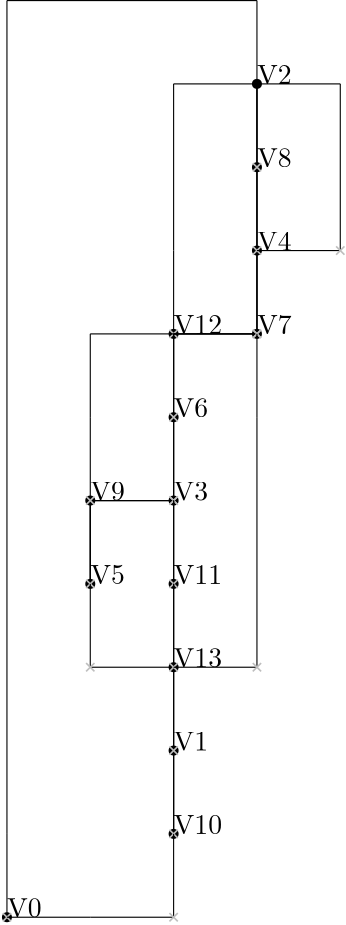 <?xml version="1.0"?>
    <!DOCTYPE ipe SYSTEM "ipe.dtd">
    <ipe version="70005" creator="Ipe 7.1.4">
    <info created="D:20131106154934" modified="D:20131106160041"/>
    <preamble>\usepackage[english]{babel}</preamble>
    <ipestyle name="basic">
    <symbol name="arrow/arc(spx)">
    <path stroke="sym-stroke" fill="sym-stroke" pen="sym-pen">
    0 0 m
    -1 0.333 l
    -1 -0.333 l
    h
    </path>
    </symbol>
    <symbol name="arrow/farc(spx)">
    <path stroke="sym-stroke" fill="white" pen="sym-pen">
    0 0 m
    -1 0.333 l
    -1 -0.333 l
    h
    </path>
    </symbol>
    <symbol name="mark/circle(sx)" transformations="translations">
    <path fill="sym-stroke">
    0.6 0 0 0.6 0 0 e
    0.4 0 0 0.4 0 0 e
    </path>
    </symbol>
    <symbol name="mark/disk(sx)" transformations="translations">
    <path fill="sym-stroke">
    0.6 0 0 0.6 0 0 e
    </path>
    </symbol>
    <symbol name="mark/fdisk(sfx)" transformations="translations">
    <group>
    <path fill="sym-fill">
    0.5 0 0 0.5 0 0 e
    </path>
    <path fill="sym-stroke" fillrule="eofill">
    0.6 0 0 0.6 0 0 e
    0.4 0 0 0.4 0 0 e
    </path>
    </group>
    </symbol>
    <symbol name="mark/box(sx)" transformations="translations">
    <path fill="sym-stroke" fillrule="eofill">
    -0.6 -0.6 m
    0.6 -0.6 l
    0.6 0.6 l
    -0.6 0.6 l
    h
    -0.4 -0.4 m
    0.4 -0.4 l
    0.4 0.4 l
    -0.4 0.4 l
    h
    </path>
    </symbol>
    <symbol name="mark/square(sx)" transformations="translations">
    <path fill="sym-stroke">
    -0.6 -0.6 m
    0.6 -0.6 l
    0.6 0.6 l
    -0.6 0.6 l
    h
    </path>
    </symbol>
    <symbol name="mark/fsquare(sfx)" transformations="translations">
    <group>
    <path fill="sym-fill">
    -0.5 -0.5 m
    0.5 -0.5 l
    0.5 0.5 l
    -0.5 0.5 l
    h
    </path>
    <path fill="sym-stroke" fillrule="eofill">
    -0.6 -0.6 m
    0.6 -0.6 l
    0.6 0.6 l
    -0.6 0.6 l
    h
    -0.4 -0.4 m
    0.4 -0.4 l
    0.4 0.4 l
    -0.4 0.4 l
    h
    </path>
    </group>
    </symbol>
    <symbol name="mark/cross(sx)" transformations="translations">
    <group>
    <path fill="sym-stroke">
    -0.43 -0.57 m
    0.57 0.43 l
    0.43 0.57 l
    -0.57 -0.43 l
    h
    </path>
    <path fill="sym-stroke">
    -0.43 0.57 m
    0.57 -0.43 l
    0.43 -0.57 l
    -0.57 0.43 l
    h
    </path>
    </group>
    </symbol>
    <symbol name="arrow/fnormal(spx)">
    <path stroke="sym-stroke" fill="white" pen="sym-pen">
    0 0 m
    -1 0.333 l
    -1 -0.333 l
    h
    </path>
    </symbol>
    <symbol name="arrow/pointed(spx)">
    <path stroke="sym-stroke" fill="sym-stroke" pen="sym-pen">
    0 0 m
    -1 0.333 l
    -0.8 0 l
    -1 -0.333 l
    h
    </path>
    </symbol>
    <symbol name="arrow/fpointed(spx)">
    <path stroke="sym-stroke" fill="white" pen="sym-pen">
    0 0 m
    -1 0.333 l
    -0.8 0 l
    -1 -0.333 l
    h
    </path>
    </symbol>
    <symbol name="arrow/linear(spx)">
    <path stroke="sym-stroke" pen="sym-pen">
    -1 0.333 m
    0 0 l
    -1 -0.333 l
    </path>
    </symbol>
    <symbol name="arrow/fdouble(spx)">
    <path stroke="sym-stroke" fill="white" pen="sym-pen">
    0 0 m
    -1 0.333 l
    -1 -0.333 l
    h
    -1 0 m
    -2 0.333 l
    -2 -0.333 l
    h
    </path>
    </symbol>
    <symbol name="arrow/double(spx)">
    <path stroke="sym-stroke" fill="sym-stroke" pen="sym-pen">
    0 0 m
    -1 0.333 l
    -1 -0.333 l
    h
    -1 0 m
    -2 0.333 l
    -2 -0.333 l
    h
    </path>
    </symbol>
    <pen name="heavier" value="0.8"/>
    <pen name="fat" value="1.2"/>
    <pen name="ultrafat" value="2"/>
    <symbolsize name="large" value="5"/>
    <symbolsize name="small" value="2"/>
    <symbolsize name="tiny" value="1.1"/>
    <arrowsize name="large" value="10"/>
    <arrowsize name="small" value="5"/>
    <arrowsize name="tiny" value="3"/>
    <color name="red" value="1 0 0"/>
    <color name="green" value="0 1 0"/>
    <color name="blue" value="0 0 1"/>
    <color name="yellow" value="1 1 0"/>
    <color name="orange" value="1 0.647 0"/>
    <color name="gold" value="1 0.843 0"/>
    <color name="purple" value="0.627 0.125 0.941"/>
    <color name="gray" value="0.745"/>
    <color name="brown" value="0.647 0.165 0.165"/>
    <color name="navy" value="0 0 0.502"/>
    <color name="pink" value="1 0.753 0.796"/>
    <color name="seagreen" value="0.18 0.545 0.341"/>
    <color name="turquoise" value="0.251 0.878 0.816"/>
    <color name="violet" value="0.933 0.51 0.933"/>
    <color name="darkblue" value="0 0 0.545"/>
    <color name="darkcyan" value="0 0.545 0.545"/>
    <color name="darkgray" value="0.663"/>
    <color name="darkgreen" value="0 0.392 0"/>
    <color name="darkmagenta" value="0.545 0 0.545"/>
    <color name="darkorange" value="1 0.549 0"/>
    <color name="darkred" value="0.545 0 0"/>
    <color name="lightblue" value="0.678 0.847 0.902"/>
    <color name="lightcyan" value="0.878 1 1"/>
    <color name="lightgray" value="0.827"/>
    <color name="lightgreen" value="0.565 0.933 0.565"/>
    <color name="lightyellow" value="1 1 0.878"/>
    <dashstyle name="dashed" value="[4] 0"/>
    <dashstyle name="dotted" value="[1 3] 0"/>
    <dashstyle name="dash dotted" value="[4 2 1 2] 0"/>
    <dashstyle name="dash dot dotted" value="[4 2 1 2 1 2] 0"/>
    <textsize name="large" value="\large"/>
    <textsize name="Large" value="\Large"/>
    <textsize name="LARGE" value="\LARGE"/>
    <textsize name="huge" value="\huge"/>
    <textsize name="Huge" value="\Huge"/>
    <textsize name="small" value="\small"/>
    <textsize name="footnote" value="\footnotesize"/>
    <textsize name="tiny" value="\tiny"/>
    <textstyle name="center" begin="\begin{center}" end="\end{center}"/>
    <textstyle name="itemize" begin="\begin{itemize}" end="\end{itemize}"/>
    <textstyle name="item" begin="\begin{itemize}\item{}" end="\end{itemize}"/>
    <gridsize name="4 pts" value="4"/>
    <gridsize name="8 pts (~3 mm)" value="8"/>
    <gridsize name="16 pts (~6 mm)" value="16"/>
    <gridsize name="32 pts (~12 mm)" value="32"/>
    <gridsize name="10 pts (~3.5 mm)" value="10"/>
    <gridsize name="20 pts (~7 mm)" value="20"/>
    <gridsize name="14 pts (~5 mm)" value="14"/>
    <gridsize name="28 pts (~10 mm)" value="28"/>
    <gridsize name="56 pts (~20 mm)" value="56"/>
    <anglesize name="90 deg" value="90"/>
    <anglesize name="60 deg" value="60"/>
    <anglesize name="45 deg" value="45"/>
    <anglesize name="30 deg" value="30"/>
    <anglesize name="22.5 deg" value="22.5"/>
    <tiling name="falling" angle="-60" step="4" width="1"/>
    <tiling name="rising" angle="30" step="4" width="1"/>
    <layout paper="1000 1000" origin="0 0" frame="1000 1000" skip="32" crop="yes"/>
    </ipestyle>
    <page>
    <layer name="alpha"/>
    <view layers="alpha" active="alpha"/>
<use name="mark/disk(sx)" pos="400 500" size="normal" stroke="black"/>
<text transformations="translations" pos="400 500" stroke="black" type="label" width="190" height="10" depth="0" valign="baseline" size="normal">V0</text><use name="mark/disk(sx)" pos="460 560" size="normal" stroke="black"/>
<text transformations="translations" pos="460 560" stroke="black" type="label" width="190" height="10" depth="0" valign="baseline" size="normal">V1</text><use name="mark/disk(sx)" pos="490 800" size="normal" stroke="black"/>
<text transformations="translations" pos="490 800" stroke="black" type="label" width="190" height="10" depth="0" valign="baseline" size="normal">V2</text><use name="mark/disk(sx)" pos="460 650" size="normal" stroke="black"/>
<text transformations="translations" pos="460 650" stroke="black" type="label" width="190" height="10" depth="0" valign="baseline" size="normal">V3</text><use name="mark/disk(sx)" pos="490 740" size="normal" stroke="black"/>
<text transformations="translations" pos="490 740" stroke="black" type="label" width="190" height="10" depth="0" valign="baseline" size="normal">V4</text><use name="mark/disk(sx)" pos="430 620" size="normal" stroke="black"/>
<text transformations="translations" pos="430 620" stroke="black" type="label" width="190" height="10" depth="0" valign="baseline" size="normal">V5</text><use name="mark/disk(sx)" pos="460 680" size="normal" stroke="black"/>
<text transformations="translations" pos="460 680" stroke="black" type="label" width="190" height="10" depth="0" valign="baseline" size="normal">V6</text><use name="mark/disk(sx)" pos="490 710" size="normal" stroke="black"/>
<text transformations="translations" pos="490 710" stroke="black" type="label" width="190" height="10" depth="0" valign="baseline" size="normal">V7</text><use name="mark/disk(sx)" pos="490 770" size="normal" stroke="black"/>
<text transformations="translations" pos="490 770" stroke="black" type="label" width="190" height="10" depth="0" valign="baseline" size="normal">V8</text><use name="mark/disk(sx)" pos="430 650" size="normal" stroke="black"/>
<text transformations="translations" pos="430 650" stroke="black" type="label" width="190" height="10" depth="0" valign="baseline" size="normal">V9</text><use name="mark/disk(sx)" pos="460 530" size="normal" stroke="black"/>
<text transformations="translations" pos="460 530" stroke="black" type="label" width="190" height="10" depth="0" valign="baseline" size="normal">V10</text><use name="mark/disk(sx)" pos="460 620" size="normal" stroke="black"/>
<text transformations="translations" pos="460 620" stroke="black" type="label" width="190" height="10" depth="0" valign="baseline" size="normal">V11</text><use name="mark/disk(sx)" pos="460 710" size="normal" stroke="black"/>
<text transformations="translations" pos="460 710" stroke="black" type="label" width="190" height="10" depth="0" valign="baseline" size="normal">V12</text><use name="mark/disk(sx)" pos="460 590" size="normal" stroke="black"/>
<text transformations="translations" pos="460 590" stroke="black" type="label" width="190" height="10" depth="0" valign="baseline" size="normal">V13</text><path stroke="black" pen="normal" dash="normal">
 490 800 m
 490 830 l
 </path>
<path stroke="black" pen="normal" dash="normal">
 490 830 m
 400 830 l
 </path>
<path stroke="black" pen="normal" dash="normal">
 400 500 m
 400 530 l
 </path>
<path stroke="black" pen="normal" dash="normal">
 400 530 m
 400 530 l
 </path>
<path stroke="black" pen="normal" dash="normal">
 400 830 m
 400 530 l
 </path>
<use name="mark/cross(sx)" pos="400 500" size="normal" stroke="gray"/>
<path stroke="black" pen="normal" dash="normal">
 460 680 m
 460 650 l
 </path>
<path stroke="black" pen="normal" dash="normal">
 460 650 m
 460 650 l
 </path>
<path stroke="black" pen="normal" dash="normal">
 460 650 m
 460 680 l
 </path>
<path stroke="black" pen="normal" dash="normal">
 460 680 m
 460 680 l
 </path>
<path stroke="black" pen="normal" dash="normal">
 460 650 m
 460 680 l
 </path>
<use name="mark/cross(sx)" pos="460 650" size="normal" stroke="gray"/>
<path stroke="black" pen="normal" dash="normal">
 490 710 m
 490 740 l
 </path>
<path stroke="black" pen="normal" dash="normal">
 490 740 m
 490 740 l
 </path>
<path stroke="black" pen="normal" dash="normal">
 490 740 m
 490 710 l
 </path>
<path stroke="black" pen="normal" dash="normal">
 490 710 m
 490 710 l
 </path>
<path stroke="black" pen="normal" dash="normal">
 490 740 m
 490 710 l
 </path>
<use name="mark/cross(sx)" pos="490 710" size="normal" stroke="gray"/>
<path stroke="black" pen="normal" dash="normal">
 490 740 m
 490 770 l
 </path>
<path stroke="black" pen="normal" dash="normal">
 490 770 m
 490 770 l
 </path>
<path stroke="black" pen="normal" dash="normal">
 490 770 m
 490 740 l
 </path>
<path stroke="black" pen="normal" dash="normal">
 490 740 m
 490 740 l
 </path>
<path stroke="black" pen="normal" dash="normal">
 490 770 m
 490 740 l
 </path>
<use name="mark/cross(sx)" pos="490 740" size="normal" stroke="gray"/>
<path stroke="black" pen="normal" dash="normal">
 430 620 m
 430 650 l
 </path>
<path stroke="black" pen="normal" dash="normal">
 430 650 m
 430 650 l
 </path>
<path stroke="black" pen="normal" dash="normal">
 430 650 m
 430 620 l
 </path>
<path stroke="black" pen="normal" dash="normal">
 430 620 m
 430 620 l
 </path>
<path stroke="black" pen="normal" dash="normal">
 430 650 m
 430 620 l
 </path>
<use name="mark/cross(sx)" pos="430 620" size="normal" stroke="gray"/>
<path stroke="black" pen="normal" dash="normal">
 430 650 m
 460 650 l
 </path>
<path stroke="black" pen="normal" dash="normal">
 460 650 m
 460 650 l
 </path>
<path stroke="black" pen="normal" dash="normal">
 460 650 m
 430 650 l
 </path>
<path stroke="black" pen="normal" dash="normal">
 430 650 m
 460 650 l
 </path>
<path stroke="black" pen="normal" dash="normal">
 460 650 m
 460 650 l
 </path>
<use name="mark/cross(sx)" pos="460 650" size="normal" stroke="gray"/>
<path stroke="black" pen="normal" dash="normal">
 490 770 m
 490 800 l
 </path>
<path stroke="black" pen="normal" dash="normal">
 490 800 m
 490 800 l
 </path>
<path stroke="black" pen="normal" dash="normal">
 490 800 m
 490 770 l
 </path>
<path stroke="black" pen="normal" dash="normal">
 490 770 m
 490 770 l
 </path>
<path stroke="black" pen="normal" dash="normal">
 490 800 m
 490 770 l
 </path>
<use name="mark/cross(sx)" pos="490 770" size="normal" stroke="gray"/>
<path stroke="black" pen="normal" dash="normal">
 460 560 m
 460 530 l
 </path>
<path stroke="black" pen="normal" dash="normal">
 460 530 m
 460 530 l
 </path>
<path stroke="black" pen="normal" dash="normal">
 460 530 m
 460 560 l
 </path>
<path stroke="black" pen="normal" dash="normal">
 460 560 m
 460 560 l
 </path>
<path stroke="black" pen="normal" dash="normal">
 460 530 m
 460 560 l
 </path>
<use name="mark/cross(sx)" pos="460 530" size="normal" stroke="gray"/>
<path stroke="black" pen="normal" dash="normal">
 460 530 m
 460 500 l
 </path>
<path stroke="black" pen="normal" dash="normal">
 460 500 m
 460 500 l
 </path>
<path stroke="black" pen="normal" dash="normal">
 400 500 m
 430 500 l
 </path>
<path stroke="black" pen="normal" dash="normal">
 430 500 m
 460 500 l
 </path>
<path stroke="black" pen="normal" dash="normal">
 460 500 m
 460 500 l
 </path>
<use name="mark/cross(sx)" pos="460 500" size="normal" stroke="gray"/>
<path stroke="black" pen="normal" dash="normal">
 460 620 m
 460 650 l
 </path>
<path stroke="black" pen="normal" dash="normal">
 460 650 m
 460 650 l
 </path>
<path stroke="black" pen="normal" dash="normal">
 460 650 m
 460 620 l
 </path>
<path stroke="black" pen="normal" dash="normal">
 460 620 m
 460 620 l
 </path>
<path stroke="black" pen="normal" dash="normal">
 460 650 m
 460 620 l
 </path>
<use name="mark/cross(sx)" pos="460 620" size="normal" stroke="gray"/>
<path stroke="black" pen="normal" dash="normal">
 490 740 m
 520 740 l
 </path>
<path stroke="black" pen="normal" dash="normal">
 520 740 m
 520 740 l
 </path>
<path stroke="black" pen="normal" dash="normal">
 490 800 m
 520 800 l
 </path>
<path stroke="black" pen="normal" dash="normal">
 520 800 m
 520 800 l
 </path>
<path stroke="black" pen="normal" dash="normal">
 520 740 m
 520 800 l
 </path>
<use name="mark/cross(sx)" pos="520 740" size="normal" stroke="gray"/>
<path stroke="black" pen="normal" dash="normal">
 460 710 m
 460 740 l
 </path>
<path stroke="black" pen="normal" dash="normal">
 460 740 m
 460 740 l
 </path>
<path stroke="black" pen="normal" dash="normal">
 490 800 m
 460 800 l
 </path>
<path stroke="black" pen="normal" dash="normal">
 460 800 m
 460 800 l
 </path>
<path stroke="black" pen="normal" dash="normal">
 460 740 m
 460 800 l
 </path>
<use name="mark/cross(sx)" pos="460 710" size="normal" stroke="gray"/>
<path stroke="black" pen="normal" dash="normal">
 460 710 m
 460 680 l
 </path>
<path stroke="black" pen="normal" dash="normal">
 460 680 m
 460 680 l
 </path>
<path stroke="black" pen="normal" dash="normal">
 460 680 m
 460 710 l
 </path>
<path stroke="black" pen="normal" dash="normal">
 460 710 m
 460 710 l
 </path>
<path stroke="black" pen="normal" dash="normal">
 460 680 m
 460 710 l
 </path>
<use name="mark/cross(sx)" pos="460 680" size="normal" stroke="gray"/>
<path stroke="black" pen="normal" dash="normal">
 460 710 m
 430 710 l
 </path>
<path stroke="black" pen="normal" dash="normal">
 430 710 m
 430 710 l
 </path>
<path stroke="black" pen="normal" dash="normal">
 430 650 m
 430 680 l
 </path>
<path stroke="black" pen="normal" dash="normal">
 430 680 m
 430 680 l
 </path>
<path stroke="black" pen="normal" dash="normal">
 430 710 m
 430 680 l
 </path>
<use name="mark/cross(sx)" pos="430 650" size="normal" stroke="gray"/>
<path stroke="black" pen="normal" dash="normal">
 460 710 m
 490 710 l
 </path>
<path stroke="black" pen="normal" dash="normal">
 490 710 m
 490 710 l
 </path>
<path stroke="black" pen="normal" dash="normal">
 490 710 m
 460 710 l
 </path>
<path stroke="black" pen="normal" dash="normal">
 460 710 m
 490 710 l
 </path>
<path stroke="black" pen="normal" dash="normal">
 490 710 m
 490 710 l
 </path>
<use name="mark/cross(sx)" pos="490 710" size="normal" stroke="gray"/>
<path stroke="black" pen="normal" dash="normal">
 460 590 m
 430 590 l
 </path>
<path stroke="black" pen="normal" dash="normal">
 430 590 m
 430 590 l
 </path>
<path stroke="black" pen="normal" dash="normal">
 430 620 m
 430 590 l
 </path>
<path stroke="black" pen="normal" dash="normal">
 430 590 m
 430 590 l
 </path>
<path stroke="black" pen="normal" dash="normal">
 430 590 m
 430 590 l
 </path>
<use name="mark/cross(sx)" pos="430 590" size="normal" stroke="gray"/>
<path stroke="black" pen="normal" dash="normal">
 460 590 m
 460 560 l
 </path>
<path stroke="black" pen="normal" dash="normal">
 460 560 m
 460 560 l
 </path>
<path stroke="black" pen="normal" dash="normal">
 460 560 m
 460 590 l
 </path>
<path stroke="black" pen="normal" dash="normal">
 460 590 m
 460 590 l
 </path>
<path stroke="black" pen="normal" dash="normal">
 460 560 m
 460 590 l
 </path>
<use name="mark/cross(sx)" pos="460 560" size="normal" stroke="gray"/>
<path stroke="black" pen="normal" dash="normal">
 460 590 m
 460 620 l
 </path>
<path stroke="black" pen="normal" dash="normal">
 460 620 m
 460 620 l
 </path>
<path stroke="black" pen="normal" dash="normal">
 460 620 m
 460 590 l
 </path>
<path stroke="black" pen="normal" dash="normal">
 460 590 m
 460 590 l
 </path>
<path stroke="black" pen="normal" dash="normal">
 460 620 m
 460 590 l
 </path>
<use name="mark/cross(sx)" pos="460 590" size="normal" stroke="gray"/>
<path stroke="black" pen="normal" dash="normal">
 460 590 m
 490 590 l
 </path>
<path stroke="black" pen="normal" dash="normal">
 490 590 m
 490 590 l
 </path>
<path stroke="black" pen="normal" dash="normal">
 490 710 m
 490 680 l
 </path>
<path stroke="black" pen="normal" dash="normal">
 490 680 m
 490 680 l
 </path>
<path stroke="black" pen="normal" dash="normal">
 490 590 m
 490 680 l
 </path>
<use name="mark/cross(sx)" pos="490 590" size="normal" stroke="gray"/>
</page>
</ipe>
